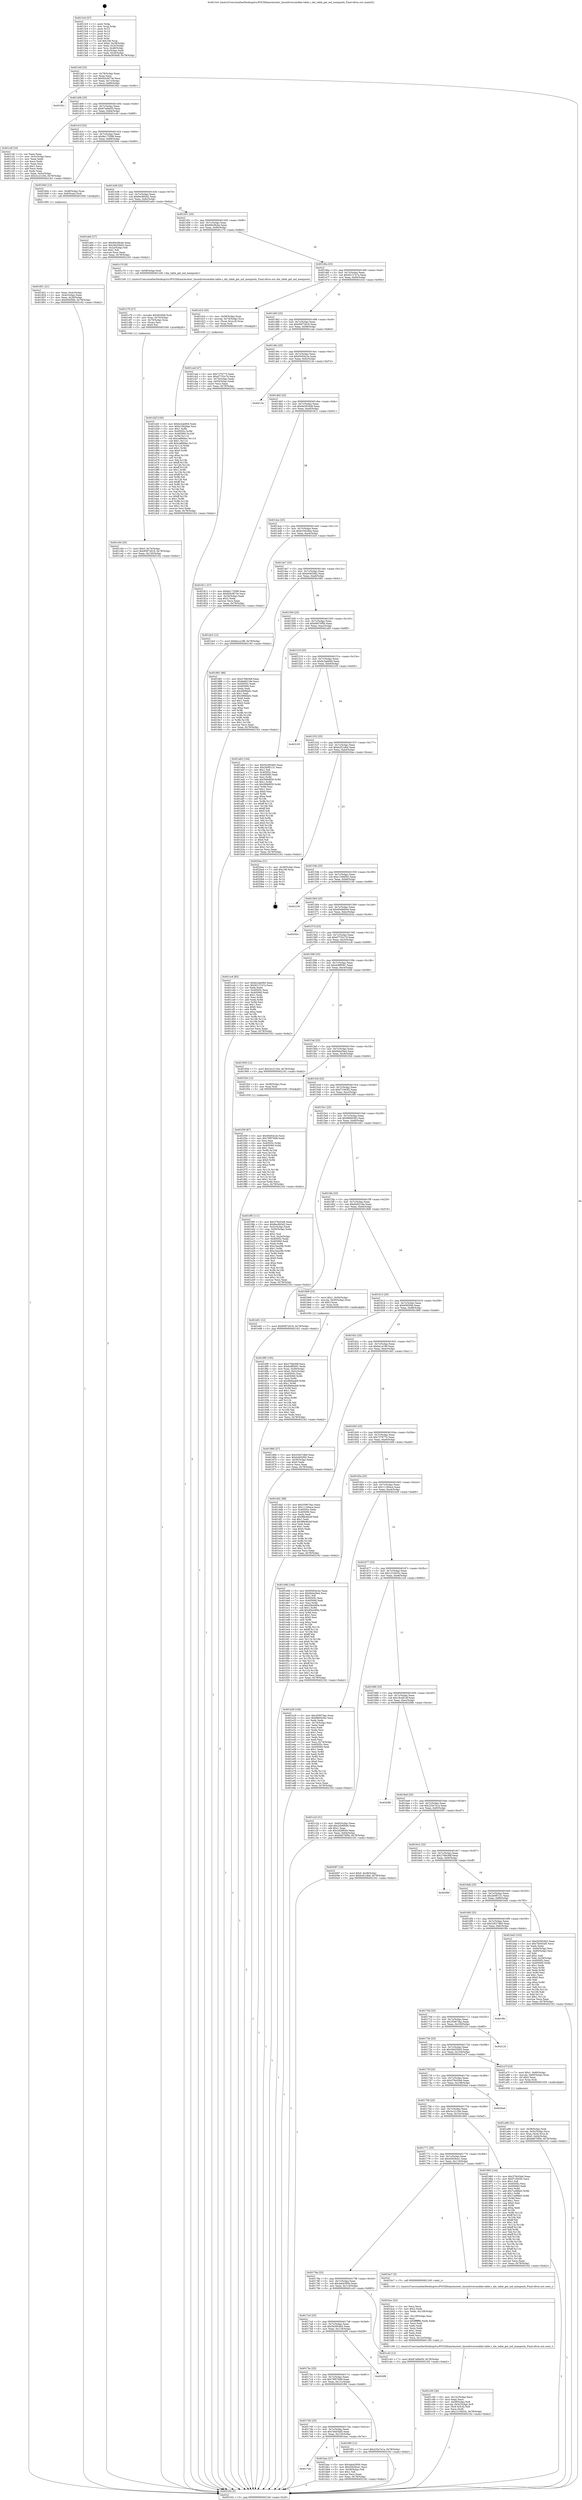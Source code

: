 digraph "0x4013c0" {
  label = "0x4013c0 (/mnt/c/Users/mathe/Desktop/tcc/POCII/binaries/extr_linuxdriversmddm-table.c_dm_table_get_md_mempools_Final-ollvm.out::main(0))"
  labelloc = "t"
  node[shape=record]

  Entry [label="",width=0.3,height=0.3,shape=circle,fillcolor=black,style=filled]
  "0x4013ef" [label="{
     0x4013ef [23]\l
     | [instrs]\l
     &nbsp;&nbsp;0x4013ef \<+3\>: mov -0x78(%rbp),%eax\l
     &nbsp;&nbsp;0x4013f2 \<+2\>: mov %eax,%ecx\l
     &nbsp;&nbsp;0x4013f4 \<+6\>: sub $0x82b3873e,%ecx\l
     &nbsp;&nbsp;0x4013fa \<+3\>: mov %eax,-0x7c(%rbp)\l
     &nbsp;&nbsp;0x4013fd \<+3\>: mov %ecx,-0x80(%rbp)\l
     &nbsp;&nbsp;0x401400 \<+6\>: je 000000000040182c \<main+0x46c\>\l
  }"]
  "0x40182c" [label="{
     0x40182c\l
  }", style=dashed]
  "0x401406" [label="{
     0x401406 [25]\l
     | [instrs]\l
     &nbsp;&nbsp;0x401406 \<+5\>: jmp 000000000040140b \<main+0x4b\>\l
     &nbsp;&nbsp;0x40140b \<+3\>: mov -0x7c(%rbp),%eax\l
     &nbsp;&nbsp;0x40140e \<+5\>: sub $0x87a06e50,%eax\l
     &nbsp;&nbsp;0x401413 \<+6\>: mov %eax,-0x84(%rbp)\l
     &nbsp;&nbsp;0x401419 \<+6\>: je 0000000000401c4f \<main+0x88f\>\l
  }"]
  Exit [label="",width=0.3,height=0.3,shape=circle,fillcolor=black,style=filled,peripheries=2]
  "0x401c4f" [label="{
     0x401c4f [33]\l
     | [instrs]\l
     &nbsp;&nbsp;0x401c4f \<+2\>: xor %eax,%eax\l
     &nbsp;&nbsp;0x401c51 \<+3\>: mov -0x5c(%rbp),%ecx\l
     &nbsp;&nbsp;0x401c54 \<+2\>: mov %eax,%edx\l
     &nbsp;&nbsp;0x401c56 \<+2\>: sub %ecx,%edx\l
     &nbsp;&nbsp;0x401c58 \<+2\>: mov %eax,%ecx\l
     &nbsp;&nbsp;0x401c5a \<+3\>: sub $0x1,%ecx\l
     &nbsp;&nbsp;0x401c5d \<+2\>: add %ecx,%edx\l
     &nbsp;&nbsp;0x401c5f \<+2\>: sub %edx,%eax\l
     &nbsp;&nbsp;0x401c61 \<+3\>: mov %eax,-0x5c(%rbp)\l
     &nbsp;&nbsp;0x401c64 \<+7\>: movl $0x3cc2120e,-0x78(%rbp)\l
     &nbsp;&nbsp;0x401c6b \<+5\>: jmp 0000000000402162 \<main+0xda2\>\l
  }"]
  "0x40141f" [label="{
     0x40141f [25]\l
     | [instrs]\l
     &nbsp;&nbsp;0x40141f \<+5\>: jmp 0000000000401424 \<main+0x64\>\l
     &nbsp;&nbsp;0x401424 \<+3\>: mov -0x7c(%rbp),%eax\l
     &nbsp;&nbsp;0x401427 \<+5\>: sub $0x8a173598,%eax\l
     &nbsp;&nbsp;0x40142c \<+6\>: mov %eax,-0x88(%rbp)\l
     &nbsp;&nbsp;0x401432 \<+6\>: je 0000000000401844 \<main+0x484\>\l
  }"]
  "0x401f39" [label="{
     0x401f39 [87]\l
     | [instrs]\l
     &nbsp;&nbsp;0x401f39 \<+5\>: mov $0x95d54c2e,%ecx\l
     &nbsp;&nbsp;0x401f3e \<+5\>: mov $0x79f576d9,%edx\l
     &nbsp;&nbsp;0x401f43 \<+2\>: xor %esi,%esi\l
     &nbsp;&nbsp;0x401f45 \<+8\>: mov 0x40505c,%r8d\l
     &nbsp;&nbsp;0x401f4d \<+8\>: mov 0x405060,%r9d\l
     &nbsp;&nbsp;0x401f55 \<+3\>: sub $0x1,%esi\l
     &nbsp;&nbsp;0x401f58 \<+3\>: mov %r8d,%r10d\l
     &nbsp;&nbsp;0x401f5b \<+3\>: add %esi,%r10d\l
     &nbsp;&nbsp;0x401f5e \<+4\>: imul %r10d,%r8d\l
     &nbsp;&nbsp;0x401f62 \<+4\>: and $0x1,%r8d\l
     &nbsp;&nbsp;0x401f66 \<+4\>: cmp $0x0,%r8d\l
     &nbsp;&nbsp;0x401f6a \<+4\>: sete %r11b\l
     &nbsp;&nbsp;0x401f6e \<+4\>: cmp $0xa,%r9d\l
     &nbsp;&nbsp;0x401f72 \<+3\>: setl %bl\l
     &nbsp;&nbsp;0x401f75 \<+3\>: mov %r11b,%r14b\l
     &nbsp;&nbsp;0x401f78 \<+3\>: and %bl,%r14b\l
     &nbsp;&nbsp;0x401f7b \<+3\>: xor %bl,%r11b\l
     &nbsp;&nbsp;0x401f7e \<+3\>: or %r11b,%r14b\l
     &nbsp;&nbsp;0x401f81 \<+4\>: test $0x1,%r14b\l
     &nbsp;&nbsp;0x401f85 \<+3\>: cmovne %edx,%ecx\l
     &nbsp;&nbsp;0x401f88 \<+3\>: mov %ecx,-0x78(%rbp)\l
     &nbsp;&nbsp;0x401f8b \<+5\>: jmp 0000000000402162 \<main+0xda2\>\l
  }"]
  "0x401844" [label="{
     0x401844 [13]\l
     | [instrs]\l
     &nbsp;&nbsp;0x401844 \<+4\>: mov -0x48(%rbp),%rax\l
     &nbsp;&nbsp;0x401848 \<+4\>: mov 0x8(%rax),%rdi\l
     &nbsp;&nbsp;0x40184c \<+5\>: call 0000000000401060 \<atoi@plt\>\l
     | [calls]\l
     &nbsp;&nbsp;0x401060 \{1\} (unknown)\l
  }"]
  "0x401438" [label="{
     0x401438 [25]\l
     | [instrs]\l
     &nbsp;&nbsp;0x401438 \<+5\>: jmp 000000000040143d \<main+0x7d\>\l
     &nbsp;&nbsp;0x40143d \<+3\>: mov -0x7c(%rbp),%eax\l
     &nbsp;&nbsp;0x401440 \<+5\>: sub $0x8ec893d2,%eax\l
     &nbsp;&nbsp;0x401445 \<+6\>: mov %eax,-0x8c(%rbp)\l
     &nbsp;&nbsp;0x40144b \<+6\>: je 0000000000401a64 \<main+0x6a4\>\l
  }"]
  "0x401d2f" [label="{
     0x401d2f [150]\l
     | [instrs]\l
     &nbsp;&nbsp;0x401d2f \<+5\>: mov $0xbc2ab094,%edx\l
     &nbsp;&nbsp;0x401d34 \<+5\>: mov $0xb19428ae,%esi\l
     &nbsp;&nbsp;0x401d39 \<+3\>: mov $0x1,%r8b\l
     &nbsp;&nbsp;0x401d3c \<+8\>: mov 0x40505c,%r9d\l
     &nbsp;&nbsp;0x401d44 \<+8\>: mov 0x405060,%r10d\l
     &nbsp;&nbsp;0x401d4c \<+3\>: mov %r9d,%r11d\l
     &nbsp;&nbsp;0x401d4f \<+7\>: sub $0xca8fddec,%r11d\l
     &nbsp;&nbsp;0x401d56 \<+4\>: sub $0x1,%r11d\l
     &nbsp;&nbsp;0x401d5a \<+7\>: add $0xca8fddec,%r11d\l
     &nbsp;&nbsp;0x401d61 \<+4\>: imul %r11d,%r9d\l
     &nbsp;&nbsp;0x401d65 \<+4\>: and $0x1,%r9d\l
     &nbsp;&nbsp;0x401d69 \<+4\>: cmp $0x0,%r9d\l
     &nbsp;&nbsp;0x401d6d \<+3\>: sete %bl\l
     &nbsp;&nbsp;0x401d70 \<+4\>: cmp $0xa,%r10d\l
     &nbsp;&nbsp;0x401d74 \<+4\>: setl %r14b\l
     &nbsp;&nbsp;0x401d78 \<+3\>: mov %bl,%r15b\l
     &nbsp;&nbsp;0x401d7b \<+4\>: xor $0xff,%r15b\l
     &nbsp;&nbsp;0x401d7f \<+3\>: mov %r14b,%r12b\l
     &nbsp;&nbsp;0x401d82 \<+4\>: xor $0xff,%r12b\l
     &nbsp;&nbsp;0x401d86 \<+4\>: xor $0x1,%r8b\l
     &nbsp;&nbsp;0x401d8a \<+3\>: mov %r15b,%r13b\l
     &nbsp;&nbsp;0x401d8d \<+4\>: and $0xff,%r13b\l
     &nbsp;&nbsp;0x401d91 \<+3\>: and %r8b,%bl\l
     &nbsp;&nbsp;0x401d94 \<+3\>: mov %r12b,%al\l
     &nbsp;&nbsp;0x401d97 \<+2\>: and $0xff,%al\l
     &nbsp;&nbsp;0x401d99 \<+3\>: and %r8b,%r14b\l
     &nbsp;&nbsp;0x401d9c \<+3\>: or %bl,%r13b\l
     &nbsp;&nbsp;0x401d9f \<+3\>: or %r14b,%al\l
     &nbsp;&nbsp;0x401da2 \<+3\>: xor %al,%r13b\l
     &nbsp;&nbsp;0x401da5 \<+3\>: or %r12b,%r15b\l
     &nbsp;&nbsp;0x401da8 \<+4\>: xor $0xff,%r15b\l
     &nbsp;&nbsp;0x401dac \<+4\>: or $0x1,%r8b\l
     &nbsp;&nbsp;0x401db0 \<+3\>: and %r8b,%r15b\l
     &nbsp;&nbsp;0x401db3 \<+3\>: or %r15b,%r13b\l
     &nbsp;&nbsp;0x401db6 \<+4\>: test $0x1,%r13b\l
     &nbsp;&nbsp;0x401dba \<+3\>: cmovne %esi,%edx\l
     &nbsp;&nbsp;0x401dbd \<+3\>: mov %edx,-0x78(%rbp)\l
     &nbsp;&nbsp;0x401dc0 \<+5\>: jmp 0000000000402162 \<main+0xda2\>\l
  }"]
  "0x401a64" [label="{
     0x401a64 [27]\l
     | [instrs]\l
     &nbsp;&nbsp;0x401a64 \<+5\>: mov $0x90e38cbe,%eax\l
     &nbsp;&nbsp;0x401a69 \<+5\>: mov $0x36e55b02,%ecx\l
     &nbsp;&nbsp;0x401a6e \<+3\>: mov -0x2a(%rbp),%dl\l
     &nbsp;&nbsp;0x401a71 \<+3\>: test $0x1,%dl\l
     &nbsp;&nbsp;0x401a74 \<+3\>: cmovne %ecx,%eax\l
     &nbsp;&nbsp;0x401a77 \<+3\>: mov %eax,-0x78(%rbp)\l
     &nbsp;&nbsp;0x401a7a \<+5\>: jmp 0000000000402162 \<main+0xda2\>\l
  }"]
  "0x401451" [label="{
     0x401451 [25]\l
     | [instrs]\l
     &nbsp;&nbsp;0x401451 \<+5\>: jmp 0000000000401456 \<main+0x96\>\l
     &nbsp;&nbsp;0x401456 \<+3\>: mov -0x7c(%rbp),%eax\l
     &nbsp;&nbsp;0x401459 \<+5\>: sub $0x90e38cbe,%eax\l
     &nbsp;&nbsp;0x40145e \<+6\>: mov %eax,-0x90(%rbp)\l
     &nbsp;&nbsp;0x401464 \<+6\>: je 0000000000401c70 \<main+0x8b0\>\l
  }"]
  "0x401c94" [label="{
     0x401c94 [25]\l
     | [instrs]\l
     &nbsp;&nbsp;0x401c94 \<+7\>: movl $0x0,-0x74(%rbp)\l
     &nbsp;&nbsp;0x401c9b \<+7\>: movl $0x95872618,-0x78(%rbp)\l
     &nbsp;&nbsp;0x401ca2 \<+6\>: mov %eax,-0x130(%rbp)\l
     &nbsp;&nbsp;0x401ca8 \<+5\>: jmp 0000000000402162 \<main+0xda2\>\l
  }"]
  "0x401c70" [label="{
     0x401c70 [9]\l
     | [instrs]\l
     &nbsp;&nbsp;0x401c70 \<+4\>: mov -0x58(%rbp),%rdi\l
     &nbsp;&nbsp;0x401c74 \<+5\>: call 0000000000401240 \<dm_table_get_md_mempools\>\l
     | [calls]\l
     &nbsp;&nbsp;0x401240 \{1\} (/mnt/c/Users/mathe/Desktop/tcc/POCII/binaries/extr_linuxdriversmddm-table.c_dm_table_get_md_mempools_Final-ollvm.out::dm_table_get_md_mempools)\l
  }"]
  "0x40146a" [label="{
     0x40146a [25]\l
     | [instrs]\l
     &nbsp;&nbsp;0x40146a \<+5\>: jmp 000000000040146f \<main+0xaf\>\l
     &nbsp;&nbsp;0x40146f \<+3\>: mov -0x7c(%rbp),%eax\l
     &nbsp;&nbsp;0x401472 \<+5\>: sub $0x92137a7a,%eax\l
     &nbsp;&nbsp;0x401477 \<+6\>: mov %eax,-0x94(%rbp)\l
     &nbsp;&nbsp;0x40147d \<+6\>: je 0000000000401d1b \<main+0x95b\>\l
  }"]
  "0x401c79" [label="{
     0x401c79 [27]\l
     | [instrs]\l
     &nbsp;&nbsp;0x401c79 \<+10\>: movabs $0x4030b6,%rdi\l
     &nbsp;&nbsp;0x401c83 \<+4\>: mov %rax,-0x70(%rbp)\l
     &nbsp;&nbsp;0x401c87 \<+4\>: mov -0x70(%rbp),%rax\l
     &nbsp;&nbsp;0x401c8b \<+2\>: mov (%rax),%esi\l
     &nbsp;&nbsp;0x401c8d \<+2\>: mov $0x0,%al\l
     &nbsp;&nbsp;0x401c8f \<+5\>: call 0000000000401040 \<printf@plt\>\l
     | [calls]\l
     &nbsp;&nbsp;0x401040 \{1\} (unknown)\l
  }"]
  "0x401d1b" [label="{
     0x401d1b [20]\l
     | [instrs]\l
     &nbsp;&nbsp;0x401d1b \<+4\>: mov -0x58(%rbp),%rax\l
     &nbsp;&nbsp;0x401d1f \<+4\>: movslq -0x74(%rbp),%rcx\l
     &nbsp;&nbsp;0x401d23 \<+4\>: mov (%rax,%rcx,8),%rax\l
     &nbsp;&nbsp;0x401d27 \<+3\>: mov %rax,%rdi\l
     &nbsp;&nbsp;0x401d2a \<+5\>: call 0000000000401030 \<free@plt\>\l
     | [calls]\l
     &nbsp;&nbsp;0x401030 \{1\} (unknown)\l
  }"]
  "0x401483" [label="{
     0x401483 [25]\l
     | [instrs]\l
     &nbsp;&nbsp;0x401483 \<+5\>: jmp 0000000000401488 \<main+0xc8\>\l
     &nbsp;&nbsp;0x401488 \<+3\>: mov -0x7c(%rbp),%eax\l
     &nbsp;&nbsp;0x40148b \<+5\>: sub $0x95872618,%eax\l
     &nbsp;&nbsp;0x401490 \<+6\>: mov %eax,-0x98(%rbp)\l
     &nbsp;&nbsp;0x401496 \<+6\>: je 0000000000401cad \<main+0x8ed\>\l
  }"]
  "0x401c00" [label="{
     0x401c00 [36]\l
     | [instrs]\l
     &nbsp;&nbsp;0x401c00 \<+6\>: mov -0x12c(%rbp),%ecx\l
     &nbsp;&nbsp;0x401c06 \<+3\>: imul %eax,%ecx\l
     &nbsp;&nbsp;0x401c09 \<+4\>: mov -0x58(%rbp),%r8\l
     &nbsp;&nbsp;0x401c0d \<+4\>: movslq -0x5c(%rbp),%r9\l
     &nbsp;&nbsp;0x401c11 \<+4\>: mov (%r8,%r9,8),%r8\l
     &nbsp;&nbsp;0x401c15 \<+3\>: mov %ecx,(%r8)\l
     &nbsp;&nbsp;0x401c18 \<+7\>: movl $0x1210d33c,-0x78(%rbp)\l
     &nbsp;&nbsp;0x401c1f \<+5\>: jmp 0000000000402162 \<main+0xda2\>\l
  }"]
  "0x401cad" [label="{
     0x401cad [27]\l
     | [instrs]\l
     &nbsp;&nbsp;0x401cad \<+5\>: mov $0x7376775,%eax\l
     &nbsp;&nbsp;0x401cb2 \<+5\>: mov $0xd7752c7d,%ecx\l
     &nbsp;&nbsp;0x401cb7 \<+3\>: mov -0x74(%rbp),%edx\l
     &nbsp;&nbsp;0x401cba \<+3\>: cmp -0x50(%rbp),%edx\l
     &nbsp;&nbsp;0x401cbd \<+3\>: cmovl %ecx,%eax\l
     &nbsp;&nbsp;0x401cc0 \<+3\>: mov %eax,-0x78(%rbp)\l
     &nbsp;&nbsp;0x401cc3 \<+5\>: jmp 0000000000402162 \<main+0xda2\>\l
  }"]
  "0x40149c" [label="{
     0x40149c [25]\l
     | [instrs]\l
     &nbsp;&nbsp;0x40149c \<+5\>: jmp 00000000004014a1 \<main+0xe1\>\l
     &nbsp;&nbsp;0x4014a1 \<+3\>: mov -0x7c(%rbp),%eax\l
     &nbsp;&nbsp;0x4014a4 \<+5\>: sub $0x95d54c2e,%eax\l
     &nbsp;&nbsp;0x4014a9 \<+6\>: mov %eax,-0x9c(%rbp)\l
     &nbsp;&nbsp;0x4014af \<+6\>: je 000000000040213e \<main+0xd7e\>\l
  }"]
  "0x401bcc" [label="{
     0x401bcc [52]\l
     | [instrs]\l
     &nbsp;&nbsp;0x401bcc \<+2\>: xor %ecx,%ecx\l
     &nbsp;&nbsp;0x401bce \<+5\>: mov $0x2,%edx\l
     &nbsp;&nbsp;0x401bd3 \<+6\>: mov %edx,-0x128(%rbp)\l
     &nbsp;&nbsp;0x401bd9 \<+1\>: cltd\l
     &nbsp;&nbsp;0x401bda \<+6\>: mov -0x128(%rbp),%esi\l
     &nbsp;&nbsp;0x401be0 \<+2\>: idiv %esi\l
     &nbsp;&nbsp;0x401be2 \<+6\>: imul $0xfffffffe,%edx,%edx\l
     &nbsp;&nbsp;0x401be8 \<+2\>: mov %ecx,%edi\l
     &nbsp;&nbsp;0x401bea \<+2\>: sub %edx,%edi\l
     &nbsp;&nbsp;0x401bec \<+2\>: mov %ecx,%edx\l
     &nbsp;&nbsp;0x401bee \<+3\>: sub $0x1,%edx\l
     &nbsp;&nbsp;0x401bf1 \<+2\>: add %edx,%edi\l
     &nbsp;&nbsp;0x401bf3 \<+2\>: sub %edi,%ecx\l
     &nbsp;&nbsp;0x401bf5 \<+6\>: mov %ecx,-0x12c(%rbp)\l
     &nbsp;&nbsp;0x401bfb \<+5\>: call 0000000000401160 \<next_i\>\l
     | [calls]\l
     &nbsp;&nbsp;0x401160 \{1\} (/mnt/c/Users/mathe/Desktop/tcc/POCII/binaries/extr_linuxdriversmddm-table.c_dm_table_get_md_mempools_Final-ollvm.out::next_i)\l
  }"]
  "0x40213e" [label="{
     0x40213e\l
  }", style=dashed]
  "0x4014b5" [label="{
     0x4014b5 [25]\l
     | [instrs]\l
     &nbsp;&nbsp;0x4014b5 \<+5\>: jmp 00000000004014ba \<main+0xfa\>\l
     &nbsp;&nbsp;0x4014ba \<+3\>: mov -0x7c(%rbp),%eax\l
     &nbsp;&nbsp;0x4014bd \<+5\>: sub $0x9a3934d9,%eax\l
     &nbsp;&nbsp;0x4014c2 \<+6\>: mov %eax,-0xa0(%rbp)\l
     &nbsp;&nbsp;0x4014c8 \<+6\>: je 0000000000401811 \<main+0x451\>\l
  }"]
  "0x4017ee" [label="{
     0x4017ee\l
  }", style=dashed]
  "0x401811" [label="{
     0x401811 [27]\l
     | [instrs]\l
     &nbsp;&nbsp;0x401811 \<+5\>: mov $0x8a173598,%eax\l
     &nbsp;&nbsp;0x401816 \<+5\>: mov $0x82b3873e,%ecx\l
     &nbsp;&nbsp;0x40181b \<+3\>: mov -0x34(%rbp),%edx\l
     &nbsp;&nbsp;0x40181e \<+3\>: cmp $0x2,%edx\l
     &nbsp;&nbsp;0x401821 \<+3\>: cmovne %ecx,%eax\l
     &nbsp;&nbsp;0x401824 \<+3\>: mov %eax,-0x78(%rbp)\l
     &nbsp;&nbsp;0x401827 \<+5\>: jmp 0000000000402162 \<main+0xda2\>\l
  }"]
  "0x4014ce" [label="{
     0x4014ce [25]\l
     | [instrs]\l
     &nbsp;&nbsp;0x4014ce \<+5\>: jmp 00000000004014d3 \<main+0x113\>\l
     &nbsp;&nbsp;0x4014d3 \<+3\>: mov -0x7c(%rbp),%eax\l
     &nbsp;&nbsp;0x4014d6 \<+5\>: sub $0xb19428ae,%eax\l
     &nbsp;&nbsp;0x4014db \<+6\>: mov %eax,-0xa4(%rbp)\l
     &nbsp;&nbsp;0x4014e1 \<+6\>: je 0000000000401dc5 \<main+0xa05\>\l
  }"]
  "0x402162" [label="{
     0x402162 [5]\l
     | [instrs]\l
     &nbsp;&nbsp;0x402162 \<+5\>: jmp 00000000004013ef \<main+0x2f\>\l
  }"]
  "0x4013c0" [label="{
     0x4013c0 [47]\l
     | [instrs]\l
     &nbsp;&nbsp;0x4013c0 \<+1\>: push %rbp\l
     &nbsp;&nbsp;0x4013c1 \<+3\>: mov %rsp,%rbp\l
     &nbsp;&nbsp;0x4013c4 \<+2\>: push %r15\l
     &nbsp;&nbsp;0x4013c6 \<+2\>: push %r14\l
     &nbsp;&nbsp;0x4013c8 \<+2\>: push %r13\l
     &nbsp;&nbsp;0x4013ca \<+2\>: push %r12\l
     &nbsp;&nbsp;0x4013cc \<+1\>: push %rbx\l
     &nbsp;&nbsp;0x4013cd \<+7\>: sub $0x108,%rsp\l
     &nbsp;&nbsp;0x4013d4 \<+7\>: movl $0x0,-0x38(%rbp)\l
     &nbsp;&nbsp;0x4013db \<+3\>: mov %edi,-0x3c(%rbp)\l
     &nbsp;&nbsp;0x4013de \<+4\>: mov %rsi,-0x48(%rbp)\l
     &nbsp;&nbsp;0x4013e2 \<+3\>: mov -0x3c(%rbp),%edi\l
     &nbsp;&nbsp;0x4013e5 \<+3\>: mov %edi,-0x34(%rbp)\l
     &nbsp;&nbsp;0x4013e8 \<+7\>: movl $0x9a3934d9,-0x78(%rbp)\l
  }"]
  "0x401851" [label="{
     0x401851 [21]\l
     | [instrs]\l
     &nbsp;&nbsp;0x401851 \<+3\>: mov %eax,-0x4c(%rbp)\l
     &nbsp;&nbsp;0x401854 \<+3\>: mov -0x4c(%rbp),%eax\l
     &nbsp;&nbsp;0x401857 \<+3\>: mov %eax,-0x30(%rbp)\l
     &nbsp;&nbsp;0x40185a \<+7\>: movl $0x6565f4b,-0x78(%rbp)\l
     &nbsp;&nbsp;0x401861 \<+5\>: jmp 0000000000402162 \<main+0xda2\>\l
  }"]
  "0x401bac" [label="{
     0x401bac [27]\l
     | [instrs]\l
     &nbsp;&nbsp;0x401bac \<+5\>: mov $0x4ab4395b,%eax\l
     &nbsp;&nbsp;0x401bb1 \<+5\>: mov $0x45929ce1,%ecx\l
     &nbsp;&nbsp;0x401bb6 \<+3\>: mov -0x29(%rbp),%dl\l
     &nbsp;&nbsp;0x401bb9 \<+3\>: test $0x1,%dl\l
     &nbsp;&nbsp;0x401bbc \<+3\>: cmovne %ecx,%eax\l
     &nbsp;&nbsp;0x401bbf \<+3\>: mov %eax,-0x78(%rbp)\l
     &nbsp;&nbsp;0x401bc2 \<+5\>: jmp 0000000000402162 \<main+0xda2\>\l
  }"]
  "0x401dc5" [label="{
     0x401dc5 [12]\l
     | [instrs]\l
     &nbsp;&nbsp;0x401dc5 \<+7\>: movl $0x6a1a198,-0x78(%rbp)\l
     &nbsp;&nbsp;0x401dcc \<+5\>: jmp 0000000000402162 \<main+0xda2\>\l
  }"]
  "0x4014e7" [label="{
     0x4014e7 [25]\l
     | [instrs]\l
     &nbsp;&nbsp;0x4014e7 \<+5\>: jmp 00000000004014ec \<main+0x12c\>\l
     &nbsp;&nbsp;0x4014ec \<+3\>: mov -0x7c(%rbp),%eax\l
     &nbsp;&nbsp;0x4014ef \<+5\>: sub $0xb4402fd2,%eax\l
     &nbsp;&nbsp;0x4014f4 \<+6\>: mov %eax,-0xa8(%rbp)\l
     &nbsp;&nbsp;0x4014fa \<+6\>: je 0000000000401881 \<main+0x4c1\>\l
  }"]
  "0x4017d5" [label="{
     0x4017d5 [25]\l
     | [instrs]\l
     &nbsp;&nbsp;0x4017d5 \<+5\>: jmp 00000000004017da \<main+0x41a\>\l
     &nbsp;&nbsp;0x4017da \<+3\>: mov -0x7c(%rbp),%eax\l
     &nbsp;&nbsp;0x4017dd \<+5\>: sub $0x7bb03af3,%eax\l
     &nbsp;&nbsp;0x4017e2 \<+6\>: mov %eax,-0x120(%rbp)\l
     &nbsp;&nbsp;0x4017e8 \<+6\>: je 0000000000401bac \<main+0x7ec\>\l
  }"]
  "0x401881" [label="{
     0x401881 [88]\l
     | [instrs]\l
     &nbsp;&nbsp;0x401881 \<+5\>: mov $0x2768c9df,%eax\l
     &nbsp;&nbsp;0x401886 \<+5\>: mov $0xfed0218e,%ecx\l
     &nbsp;&nbsp;0x40188b \<+7\>: mov 0x40505c,%edx\l
     &nbsp;&nbsp;0x401892 \<+7\>: mov 0x405060,%esi\l
     &nbsp;&nbsp;0x401899 \<+2\>: mov %edx,%edi\l
     &nbsp;&nbsp;0x40189b \<+6\>: sub $0x496fda0c,%edi\l
     &nbsp;&nbsp;0x4018a1 \<+3\>: sub $0x1,%edi\l
     &nbsp;&nbsp;0x4018a4 \<+6\>: add $0x496fda0c,%edi\l
     &nbsp;&nbsp;0x4018aa \<+3\>: imul %edi,%edx\l
     &nbsp;&nbsp;0x4018ad \<+3\>: and $0x1,%edx\l
     &nbsp;&nbsp;0x4018b0 \<+3\>: cmp $0x0,%edx\l
     &nbsp;&nbsp;0x4018b3 \<+4\>: sete %r8b\l
     &nbsp;&nbsp;0x4018b7 \<+3\>: cmp $0xa,%esi\l
     &nbsp;&nbsp;0x4018ba \<+4\>: setl %r9b\l
     &nbsp;&nbsp;0x4018be \<+3\>: mov %r8b,%r10b\l
     &nbsp;&nbsp;0x4018c1 \<+3\>: and %r9b,%r10b\l
     &nbsp;&nbsp;0x4018c4 \<+3\>: xor %r9b,%r8b\l
     &nbsp;&nbsp;0x4018c7 \<+3\>: or %r8b,%r10b\l
     &nbsp;&nbsp;0x4018ca \<+4\>: test $0x1,%r10b\l
     &nbsp;&nbsp;0x4018ce \<+3\>: cmovne %ecx,%eax\l
     &nbsp;&nbsp;0x4018d1 \<+3\>: mov %eax,-0x78(%rbp)\l
     &nbsp;&nbsp;0x4018d4 \<+5\>: jmp 0000000000402162 \<main+0xda2\>\l
  }"]
  "0x401500" [label="{
     0x401500 [25]\l
     | [instrs]\l
     &nbsp;&nbsp;0x401500 \<+5\>: jmp 0000000000401505 \<main+0x145\>\l
     &nbsp;&nbsp;0x401505 \<+3\>: mov -0x7c(%rbp),%eax\l
     &nbsp;&nbsp;0x401508 \<+5\>: sub $0xb6670f5b,%eax\l
     &nbsp;&nbsp;0x40150d \<+6\>: mov %eax,-0xac(%rbp)\l
     &nbsp;&nbsp;0x401513 \<+6\>: je 0000000000401ab5 \<main+0x6f5\>\l
  }"]
  "0x401f90" [label="{
     0x401f90 [12]\l
     | [instrs]\l
     &nbsp;&nbsp;0x401f90 \<+7\>: movl $0x225e7e1a,-0x78(%rbp)\l
     &nbsp;&nbsp;0x401f97 \<+5\>: jmp 0000000000402162 \<main+0xda2\>\l
  }"]
  "0x401ab5" [label="{
     0x401ab5 [144]\l
     | [instrs]\l
     &nbsp;&nbsp;0x401ab5 \<+5\>: mov $0x5b3654b5,%eax\l
     &nbsp;&nbsp;0x401aba \<+5\>: mov $0x2b0f5131,%ecx\l
     &nbsp;&nbsp;0x401abf \<+2\>: mov $0x1,%dl\l
     &nbsp;&nbsp;0x401ac1 \<+7\>: mov 0x40505c,%esi\l
     &nbsp;&nbsp;0x401ac8 \<+7\>: mov 0x405060,%edi\l
     &nbsp;&nbsp;0x401acf \<+3\>: mov %esi,%r8d\l
     &nbsp;&nbsp;0x401ad2 \<+7\>: add $0x56fe8f30,%r8d\l
     &nbsp;&nbsp;0x401ad9 \<+4\>: sub $0x1,%r8d\l
     &nbsp;&nbsp;0x401add \<+7\>: sub $0x56fe8f30,%r8d\l
     &nbsp;&nbsp;0x401ae4 \<+4\>: imul %r8d,%esi\l
     &nbsp;&nbsp;0x401ae8 \<+3\>: and $0x1,%esi\l
     &nbsp;&nbsp;0x401aeb \<+3\>: cmp $0x0,%esi\l
     &nbsp;&nbsp;0x401aee \<+4\>: sete %r9b\l
     &nbsp;&nbsp;0x401af2 \<+3\>: cmp $0xa,%edi\l
     &nbsp;&nbsp;0x401af5 \<+4\>: setl %r10b\l
     &nbsp;&nbsp;0x401af9 \<+3\>: mov %r9b,%r11b\l
     &nbsp;&nbsp;0x401afc \<+4\>: xor $0xff,%r11b\l
     &nbsp;&nbsp;0x401b00 \<+3\>: mov %r10b,%bl\l
     &nbsp;&nbsp;0x401b03 \<+3\>: xor $0xff,%bl\l
     &nbsp;&nbsp;0x401b06 \<+3\>: xor $0x0,%dl\l
     &nbsp;&nbsp;0x401b09 \<+3\>: mov %r11b,%r14b\l
     &nbsp;&nbsp;0x401b0c \<+4\>: and $0x0,%r14b\l
     &nbsp;&nbsp;0x401b10 \<+3\>: and %dl,%r9b\l
     &nbsp;&nbsp;0x401b13 \<+3\>: mov %bl,%r15b\l
     &nbsp;&nbsp;0x401b16 \<+4\>: and $0x0,%r15b\l
     &nbsp;&nbsp;0x401b1a \<+3\>: and %dl,%r10b\l
     &nbsp;&nbsp;0x401b1d \<+3\>: or %r9b,%r14b\l
     &nbsp;&nbsp;0x401b20 \<+3\>: or %r10b,%r15b\l
     &nbsp;&nbsp;0x401b23 \<+3\>: xor %r15b,%r14b\l
     &nbsp;&nbsp;0x401b26 \<+3\>: or %bl,%r11b\l
     &nbsp;&nbsp;0x401b29 \<+4\>: xor $0xff,%r11b\l
     &nbsp;&nbsp;0x401b2d \<+3\>: or $0x0,%dl\l
     &nbsp;&nbsp;0x401b30 \<+3\>: and %dl,%r11b\l
     &nbsp;&nbsp;0x401b33 \<+3\>: or %r11b,%r14b\l
     &nbsp;&nbsp;0x401b36 \<+4\>: test $0x1,%r14b\l
     &nbsp;&nbsp;0x401b3a \<+3\>: cmovne %ecx,%eax\l
     &nbsp;&nbsp;0x401b3d \<+3\>: mov %eax,-0x78(%rbp)\l
     &nbsp;&nbsp;0x401b40 \<+5\>: jmp 0000000000402162 \<main+0xda2\>\l
  }"]
  "0x401519" [label="{
     0x401519 [25]\l
     | [instrs]\l
     &nbsp;&nbsp;0x401519 \<+5\>: jmp 000000000040151e \<main+0x15e\>\l
     &nbsp;&nbsp;0x40151e \<+3\>: mov -0x7c(%rbp),%eax\l
     &nbsp;&nbsp;0x401521 \<+5\>: sub $0xbc2ab094,%eax\l
     &nbsp;&nbsp;0x401526 \<+6\>: mov %eax,-0xb0(%rbp)\l
     &nbsp;&nbsp;0x40152c \<+6\>: je 0000000000402105 \<main+0xd45\>\l
  }"]
  "0x4017bc" [label="{
     0x4017bc [25]\l
     | [instrs]\l
     &nbsp;&nbsp;0x4017bc \<+5\>: jmp 00000000004017c1 \<main+0x401\>\l
     &nbsp;&nbsp;0x4017c1 \<+3\>: mov -0x7c(%rbp),%eax\l
     &nbsp;&nbsp;0x4017c4 \<+5\>: sub $0x79f576d9,%eax\l
     &nbsp;&nbsp;0x4017c9 \<+6\>: mov %eax,-0x11c(%rbp)\l
     &nbsp;&nbsp;0x4017cf \<+6\>: je 0000000000401f90 \<main+0xbd0\>\l
  }"]
  "0x402105" [label="{
     0x402105\l
  }", style=dashed]
  "0x401532" [label="{
     0x401532 [25]\l
     | [instrs]\l
     &nbsp;&nbsp;0x401532 \<+5\>: jmp 0000000000401537 \<main+0x177\>\l
     &nbsp;&nbsp;0x401537 \<+3\>: mov -0x7c(%rbp),%eax\l
     &nbsp;&nbsp;0x40153a \<+5\>: sub $0xbcf21dbd,%eax\l
     &nbsp;&nbsp;0x40153f \<+6\>: mov %eax,-0xb4(%rbp)\l
     &nbsp;&nbsp;0x401545 \<+6\>: je 00000000004020aa \<main+0xcea\>\l
  }"]
  "0x4020f9" [label="{
     0x4020f9\l
  }", style=dashed]
  "0x4020aa" [label="{
     0x4020aa [21]\l
     | [instrs]\l
     &nbsp;&nbsp;0x4020aa \<+3\>: mov -0x38(%rbp),%eax\l
     &nbsp;&nbsp;0x4020ad \<+7\>: add $0x108,%rsp\l
     &nbsp;&nbsp;0x4020b4 \<+1\>: pop %rbx\l
     &nbsp;&nbsp;0x4020b5 \<+2\>: pop %r12\l
     &nbsp;&nbsp;0x4020b7 \<+2\>: pop %r13\l
     &nbsp;&nbsp;0x4020b9 \<+2\>: pop %r14\l
     &nbsp;&nbsp;0x4020bb \<+2\>: pop %r15\l
     &nbsp;&nbsp;0x4020bd \<+1\>: pop %rbp\l
     &nbsp;&nbsp;0x4020be \<+1\>: ret\l
  }"]
  "0x40154b" [label="{
     0x40154b [25]\l
     | [instrs]\l
     &nbsp;&nbsp;0x40154b \<+5\>: jmp 0000000000401550 \<main+0x190\>\l
     &nbsp;&nbsp;0x401550 \<+3\>: mov -0x7c(%rbp),%eax\l
     &nbsp;&nbsp;0x401553 \<+5\>: sub $0xc159d502,%eax\l
     &nbsp;&nbsp;0x401558 \<+6\>: mov %eax,-0xb8(%rbp)\l
     &nbsp;&nbsp;0x40155e \<+6\>: je 0000000000402156 \<main+0xd96\>\l
  }"]
  "0x4017a3" [label="{
     0x4017a3 [25]\l
     | [instrs]\l
     &nbsp;&nbsp;0x4017a3 \<+5\>: jmp 00000000004017a8 \<main+0x3e8\>\l
     &nbsp;&nbsp;0x4017a8 \<+3\>: mov -0x7c(%rbp),%eax\l
     &nbsp;&nbsp;0x4017ab \<+5\>: sub $0x5b3654b5,%eax\l
     &nbsp;&nbsp;0x4017b0 \<+6\>: mov %eax,-0x118(%rbp)\l
     &nbsp;&nbsp;0x4017b6 \<+6\>: je 00000000004020f9 \<main+0xd39\>\l
  }"]
  "0x402156" [label="{
     0x402156\l
  }", style=dashed]
  "0x401564" [label="{
     0x401564 [25]\l
     | [instrs]\l
     &nbsp;&nbsp;0x401564 \<+5\>: jmp 0000000000401569 \<main+0x1a9\>\l
     &nbsp;&nbsp;0x401569 \<+3\>: mov -0x7c(%rbp),%eax\l
     &nbsp;&nbsp;0x40156c \<+5\>: sub $0xd5e9d044,%eax\l
     &nbsp;&nbsp;0x401571 \<+6\>: mov %eax,-0xbc(%rbp)\l
     &nbsp;&nbsp;0x401577 \<+6\>: je 000000000040202e \<main+0xc6e\>\l
  }"]
  "0x401c43" [label="{
     0x401c43 [12]\l
     | [instrs]\l
     &nbsp;&nbsp;0x401c43 \<+7\>: movl $0x87a06e50,-0x78(%rbp)\l
     &nbsp;&nbsp;0x401c4a \<+5\>: jmp 0000000000402162 \<main+0xda2\>\l
  }"]
  "0x40202e" [label="{
     0x40202e\l
  }", style=dashed]
  "0x40157d" [label="{
     0x40157d [25]\l
     | [instrs]\l
     &nbsp;&nbsp;0x40157d \<+5\>: jmp 0000000000401582 \<main+0x1c2\>\l
     &nbsp;&nbsp;0x401582 \<+3\>: mov -0x7c(%rbp),%eax\l
     &nbsp;&nbsp;0x401585 \<+5\>: sub $0xd7752c7d,%eax\l
     &nbsp;&nbsp;0x40158a \<+6\>: mov %eax,-0xc0(%rbp)\l
     &nbsp;&nbsp;0x401590 \<+6\>: je 0000000000401cc8 \<main+0x908\>\l
  }"]
  "0x40178a" [label="{
     0x40178a [25]\l
     | [instrs]\l
     &nbsp;&nbsp;0x40178a \<+5\>: jmp 000000000040178f \<main+0x3cf\>\l
     &nbsp;&nbsp;0x40178f \<+3\>: mov -0x7c(%rbp),%eax\l
     &nbsp;&nbsp;0x401792 \<+5\>: sub $0x4ab4395b,%eax\l
     &nbsp;&nbsp;0x401797 \<+6\>: mov %eax,-0x114(%rbp)\l
     &nbsp;&nbsp;0x40179d \<+6\>: je 0000000000401c43 \<main+0x883\>\l
  }"]
  "0x401cc8" [label="{
     0x401cc8 [83]\l
     | [instrs]\l
     &nbsp;&nbsp;0x401cc8 \<+5\>: mov $0xbc2ab094,%eax\l
     &nbsp;&nbsp;0x401ccd \<+5\>: mov $0x92137a7a,%ecx\l
     &nbsp;&nbsp;0x401cd2 \<+2\>: xor %edx,%edx\l
     &nbsp;&nbsp;0x401cd4 \<+7\>: mov 0x40505c,%esi\l
     &nbsp;&nbsp;0x401cdb \<+7\>: mov 0x405060,%edi\l
     &nbsp;&nbsp;0x401ce2 \<+3\>: sub $0x1,%edx\l
     &nbsp;&nbsp;0x401ce5 \<+3\>: mov %esi,%r8d\l
     &nbsp;&nbsp;0x401ce8 \<+3\>: add %edx,%r8d\l
     &nbsp;&nbsp;0x401ceb \<+4\>: imul %r8d,%esi\l
     &nbsp;&nbsp;0x401cef \<+3\>: and $0x1,%esi\l
     &nbsp;&nbsp;0x401cf2 \<+3\>: cmp $0x0,%esi\l
     &nbsp;&nbsp;0x401cf5 \<+4\>: sete %r9b\l
     &nbsp;&nbsp;0x401cf9 \<+3\>: cmp $0xa,%edi\l
     &nbsp;&nbsp;0x401cfc \<+4\>: setl %r10b\l
     &nbsp;&nbsp;0x401d00 \<+3\>: mov %r9b,%r11b\l
     &nbsp;&nbsp;0x401d03 \<+3\>: and %r10b,%r11b\l
     &nbsp;&nbsp;0x401d06 \<+3\>: xor %r10b,%r9b\l
     &nbsp;&nbsp;0x401d09 \<+3\>: or %r9b,%r11b\l
     &nbsp;&nbsp;0x401d0c \<+4\>: test $0x1,%r11b\l
     &nbsp;&nbsp;0x401d10 \<+3\>: cmovne %ecx,%eax\l
     &nbsp;&nbsp;0x401d13 \<+3\>: mov %eax,-0x78(%rbp)\l
     &nbsp;&nbsp;0x401d16 \<+5\>: jmp 0000000000402162 \<main+0xda2\>\l
  }"]
  "0x401596" [label="{
     0x401596 [25]\l
     | [instrs]\l
     &nbsp;&nbsp;0x401596 \<+5\>: jmp 000000000040159b \<main+0x1db\>\l
     &nbsp;&nbsp;0x40159b \<+3\>: mov -0x7c(%rbp),%eax\l
     &nbsp;&nbsp;0x40159e \<+5\>: sub $0xdc8f0091,%eax\l
     &nbsp;&nbsp;0x4015a3 \<+6\>: mov %eax,-0xc4(%rbp)\l
     &nbsp;&nbsp;0x4015a9 \<+6\>: je 0000000000401959 \<main+0x599\>\l
  }"]
  "0x401bc7" [label="{
     0x401bc7 [5]\l
     | [instrs]\l
     &nbsp;&nbsp;0x401bc7 \<+5\>: call 0000000000401160 \<next_i\>\l
     | [calls]\l
     &nbsp;&nbsp;0x401160 \{1\} (/mnt/c/Users/mathe/Desktop/tcc/POCII/binaries/extr_linuxdriversmddm-table.c_dm_table_get_md_mempools_Final-ollvm.out::next_i)\l
  }"]
  "0x401959" [label="{
     0x401959 [12]\l
     | [instrs]\l
     &nbsp;&nbsp;0x401959 \<+7\>: movl $0x3cc2120e,-0x78(%rbp)\l
     &nbsp;&nbsp;0x401960 \<+5\>: jmp 0000000000402162 \<main+0xda2\>\l
  }"]
  "0x4015af" [label="{
     0x4015af [25]\l
     | [instrs]\l
     &nbsp;&nbsp;0x4015af \<+5\>: jmp 00000000004015b4 \<main+0x1f4\>\l
     &nbsp;&nbsp;0x4015b4 \<+3\>: mov -0x7c(%rbp),%eax\l
     &nbsp;&nbsp;0x4015b7 \<+5\>: sub $0xf4da29e4,%eax\l
     &nbsp;&nbsp;0x4015bc \<+6\>: mov %eax,-0xc8(%rbp)\l
     &nbsp;&nbsp;0x4015c2 \<+6\>: je 0000000000401f2d \<main+0xb6d\>\l
  }"]
  "0x401a96" [label="{
     0x401a96 [31]\l
     | [instrs]\l
     &nbsp;&nbsp;0x401a96 \<+4\>: mov -0x58(%rbp),%rdi\l
     &nbsp;&nbsp;0x401a9a \<+4\>: movslq -0x5c(%rbp),%rcx\l
     &nbsp;&nbsp;0x401a9e \<+4\>: mov %rax,(%rdi,%rcx,8)\l
     &nbsp;&nbsp;0x401aa2 \<+7\>: movl $0x0,-0x64(%rbp)\l
     &nbsp;&nbsp;0x401aa9 \<+7\>: movl $0xb6670f5b,-0x78(%rbp)\l
     &nbsp;&nbsp;0x401ab0 \<+5\>: jmp 0000000000402162 \<main+0xda2\>\l
  }"]
  "0x401f2d" [label="{
     0x401f2d [12]\l
     | [instrs]\l
     &nbsp;&nbsp;0x401f2d \<+4\>: mov -0x58(%rbp),%rax\l
     &nbsp;&nbsp;0x401f31 \<+3\>: mov %rax,%rdi\l
     &nbsp;&nbsp;0x401f34 \<+5\>: call 0000000000401030 \<free@plt\>\l
     | [calls]\l
     &nbsp;&nbsp;0x401030 \{1\} (unknown)\l
  }"]
  "0x4015c8" [label="{
     0x4015c8 [25]\l
     | [instrs]\l
     &nbsp;&nbsp;0x4015c8 \<+5\>: jmp 00000000004015cd \<main+0x20d\>\l
     &nbsp;&nbsp;0x4015cd \<+3\>: mov -0x7c(%rbp),%eax\l
     &nbsp;&nbsp;0x4015d0 \<+5\>: sub $0xf71943f2,%eax\l
     &nbsp;&nbsp;0x4015d5 \<+6\>: mov %eax,-0xcc(%rbp)\l
     &nbsp;&nbsp;0x4015db \<+6\>: je 00000000004019f5 \<main+0x635\>\l
  }"]
  "0x401771" [label="{
     0x401771 [25]\l
     | [instrs]\l
     &nbsp;&nbsp;0x401771 \<+5\>: jmp 0000000000401776 \<main+0x3b6\>\l
     &nbsp;&nbsp;0x401776 \<+3\>: mov -0x7c(%rbp),%eax\l
     &nbsp;&nbsp;0x401779 \<+5\>: sub $0x45929ce1,%eax\l
     &nbsp;&nbsp;0x40177e \<+6\>: mov %eax,-0x110(%rbp)\l
     &nbsp;&nbsp;0x401784 \<+6\>: je 0000000000401bc7 \<main+0x807\>\l
  }"]
  "0x4019f5" [label="{
     0x4019f5 [111]\l
     | [instrs]\l
     &nbsp;&nbsp;0x4019f5 \<+5\>: mov $0x378c03e6,%eax\l
     &nbsp;&nbsp;0x4019fa \<+5\>: mov $0x8ec893d2,%ecx\l
     &nbsp;&nbsp;0x4019ff \<+3\>: mov -0x5c(%rbp),%edx\l
     &nbsp;&nbsp;0x401a02 \<+3\>: cmp -0x50(%rbp),%edx\l
     &nbsp;&nbsp;0x401a05 \<+4\>: setl %sil\l
     &nbsp;&nbsp;0x401a09 \<+4\>: and $0x1,%sil\l
     &nbsp;&nbsp;0x401a0d \<+4\>: mov %sil,-0x2a(%rbp)\l
     &nbsp;&nbsp;0x401a11 \<+7\>: mov 0x40505c,%edx\l
     &nbsp;&nbsp;0x401a18 \<+7\>: mov 0x405060,%edi\l
     &nbsp;&nbsp;0x401a1f \<+3\>: mov %edx,%r8d\l
     &nbsp;&nbsp;0x401a22 \<+7\>: add $0xc3ea29b,%r8d\l
     &nbsp;&nbsp;0x401a29 \<+4\>: sub $0x1,%r8d\l
     &nbsp;&nbsp;0x401a2d \<+7\>: sub $0xc3ea29b,%r8d\l
     &nbsp;&nbsp;0x401a34 \<+4\>: imul %r8d,%edx\l
     &nbsp;&nbsp;0x401a38 \<+3\>: and $0x1,%edx\l
     &nbsp;&nbsp;0x401a3b \<+3\>: cmp $0x0,%edx\l
     &nbsp;&nbsp;0x401a3e \<+4\>: sete %sil\l
     &nbsp;&nbsp;0x401a42 \<+3\>: cmp $0xa,%edi\l
     &nbsp;&nbsp;0x401a45 \<+4\>: setl %r9b\l
     &nbsp;&nbsp;0x401a49 \<+3\>: mov %sil,%r10b\l
     &nbsp;&nbsp;0x401a4c \<+3\>: and %r9b,%r10b\l
     &nbsp;&nbsp;0x401a4f \<+3\>: xor %r9b,%sil\l
     &nbsp;&nbsp;0x401a52 \<+3\>: or %sil,%r10b\l
     &nbsp;&nbsp;0x401a55 \<+4\>: test $0x1,%r10b\l
     &nbsp;&nbsp;0x401a59 \<+3\>: cmovne %ecx,%eax\l
     &nbsp;&nbsp;0x401a5c \<+3\>: mov %eax,-0x78(%rbp)\l
     &nbsp;&nbsp;0x401a5f \<+5\>: jmp 0000000000402162 \<main+0xda2\>\l
  }"]
  "0x4015e1" [label="{
     0x4015e1 [25]\l
     | [instrs]\l
     &nbsp;&nbsp;0x4015e1 \<+5\>: jmp 00000000004015e6 \<main+0x226\>\l
     &nbsp;&nbsp;0x4015e6 \<+3\>: mov -0x7c(%rbp),%eax\l
     &nbsp;&nbsp;0x4015e9 \<+5\>: sub $0xf9b94392,%eax\l
     &nbsp;&nbsp;0x4015ee \<+6\>: mov %eax,-0xd0(%rbp)\l
     &nbsp;&nbsp;0x4015f4 \<+6\>: je 0000000000401e91 \<main+0xad1\>\l
  }"]
  "0x401965" [label="{
     0x401965 [144]\l
     | [instrs]\l
     &nbsp;&nbsp;0x401965 \<+5\>: mov $0x378c03e6,%eax\l
     &nbsp;&nbsp;0x40196a \<+5\>: mov $0xf71943f2,%ecx\l
     &nbsp;&nbsp;0x40196f \<+2\>: mov $0x1,%dl\l
     &nbsp;&nbsp;0x401971 \<+7\>: mov 0x40505c,%esi\l
     &nbsp;&nbsp;0x401978 \<+7\>: mov 0x405060,%edi\l
     &nbsp;&nbsp;0x40197f \<+3\>: mov %esi,%r8d\l
     &nbsp;&nbsp;0x401982 \<+7\>: add $0x7ca9fdd3,%r8d\l
     &nbsp;&nbsp;0x401989 \<+4\>: sub $0x1,%r8d\l
     &nbsp;&nbsp;0x40198d \<+7\>: sub $0x7ca9fdd3,%r8d\l
     &nbsp;&nbsp;0x401994 \<+4\>: imul %r8d,%esi\l
     &nbsp;&nbsp;0x401998 \<+3\>: and $0x1,%esi\l
     &nbsp;&nbsp;0x40199b \<+3\>: cmp $0x0,%esi\l
     &nbsp;&nbsp;0x40199e \<+4\>: sete %r9b\l
     &nbsp;&nbsp;0x4019a2 \<+3\>: cmp $0xa,%edi\l
     &nbsp;&nbsp;0x4019a5 \<+4\>: setl %r10b\l
     &nbsp;&nbsp;0x4019a9 \<+3\>: mov %r9b,%r11b\l
     &nbsp;&nbsp;0x4019ac \<+4\>: xor $0xff,%r11b\l
     &nbsp;&nbsp;0x4019b0 \<+3\>: mov %r10b,%bl\l
     &nbsp;&nbsp;0x4019b3 \<+3\>: xor $0xff,%bl\l
     &nbsp;&nbsp;0x4019b6 \<+3\>: xor $0x1,%dl\l
     &nbsp;&nbsp;0x4019b9 \<+3\>: mov %r11b,%r14b\l
     &nbsp;&nbsp;0x4019bc \<+4\>: and $0xff,%r14b\l
     &nbsp;&nbsp;0x4019c0 \<+3\>: and %dl,%r9b\l
     &nbsp;&nbsp;0x4019c3 \<+3\>: mov %bl,%r15b\l
     &nbsp;&nbsp;0x4019c6 \<+4\>: and $0xff,%r15b\l
     &nbsp;&nbsp;0x4019ca \<+3\>: and %dl,%r10b\l
     &nbsp;&nbsp;0x4019cd \<+3\>: or %r9b,%r14b\l
     &nbsp;&nbsp;0x4019d0 \<+3\>: or %r10b,%r15b\l
     &nbsp;&nbsp;0x4019d3 \<+3\>: xor %r15b,%r14b\l
     &nbsp;&nbsp;0x4019d6 \<+3\>: or %bl,%r11b\l
     &nbsp;&nbsp;0x4019d9 \<+4\>: xor $0xff,%r11b\l
     &nbsp;&nbsp;0x4019dd \<+3\>: or $0x1,%dl\l
     &nbsp;&nbsp;0x4019e0 \<+3\>: and %dl,%r11b\l
     &nbsp;&nbsp;0x4019e3 \<+3\>: or %r11b,%r14b\l
     &nbsp;&nbsp;0x4019e6 \<+4\>: test $0x1,%r14b\l
     &nbsp;&nbsp;0x4019ea \<+3\>: cmovne %ecx,%eax\l
     &nbsp;&nbsp;0x4019ed \<+3\>: mov %eax,-0x78(%rbp)\l
     &nbsp;&nbsp;0x4019f0 \<+5\>: jmp 0000000000402162 \<main+0xda2\>\l
  }"]
  "0x401e91" [label="{
     0x401e91 [12]\l
     | [instrs]\l
     &nbsp;&nbsp;0x401e91 \<+7\>: movl $0x95872618,-0x78(%rbp)\l
     &nbsp;&nbsp;0x401e98 \<+5\>: jmp 0000000000402162 \<main+0xda2\>\l
  }"]
  "0x4015fa" [label="{
     0x4015fa [25]\l
     | [instrs]\l
     &nbsp;&nbsp;0x4015fa \<+5\>: jmp 00000000004015ff \<main+0x23f\>\l
     &nbsp;&nbsp;0x4015ff \<+3\>: mov -0x7c(%rbp),%eax\l
     &nbsp;&nbsp;0x401602 \<+5\>: sub $0xfed0218e,%eax\l
     &nbsp;&nbsp;0x401607 \<+6\>: mov %eax,-0xd4(%rbp)\l
     &nbsp;&nbsp;0x40160d \<+6\>: je 00000000004018d9 \<main+0x519\>\l
  }"]
  "0x401758" [label="{
     0x401758 [25]\l
     | [instrs]\l
     &nbsp;&nbsp;0x401758 \<+5\>: jmp 000000000040175d \<main+0x39d\>\l
     &nbsp;&nbsp;0x40175d \<+3\>: mov -0x7c(%rbp),%eax\l
     &nbsp;&nbsp;0x401760 \<+5\>: sub $0x3cc2120e,%eax\l
     &nbsp;&nbsp;0x401765 \<+6\>: mov %eax,-0x10c(%rbp)\l
     &nbsp;&nbsp;0x40176b \<+6\>: je 0000000000401965 \<main+0x5a5\>\l
  }"]
  "0x4018d9" [label="{
     0x4018d9 [23]\l
     | [instrs]\l
     &nbsp;&nbsp;0x4018d9 \<+7\>: movl $0x1,-0x50(%rbp)\l
     &nbsp;&nbsp;0x4018e0 \<+4\>: movslq -0x50(%rbp),%rax\l
     &nbsp;&nbsp;0x4018e4 \<+4\>: shl $0x3,%rax\l
     &nbsp;&nbsp;0x4018e8 \<+3\>: mov %rax,%rdi\l
     &nbsp;&nbsp;0x4018eb \<+5\>: call 0000000000401050 \<malloc@plt\>\l
     | [calls]\l
     &nbsp;&nbsp;0x401050 \{1\} (unknown)\l
  }"]
  "0x401613" [label="{
     0x401613 [25]\l
     | [instrs]\l
     &nbsp;&nbsp;0x401613 \<+5\>: jmp 0000000000401618 \<main+0x258\>\l
     &nbsp;&nbsp;0x401618 \<+3\>: mov -0x7c(%rbp),%eax\l
     &nbsp;&nbsp;0x40161b \<+5\>: sub $0x6565f4b,%eax\l
     &nbsp;&nbsp;0x401620 \<+6\>: mov %eax,-0xd8(%rbp)\l
     &nbsp;&nbsp;0x401626 \<+6\>: je 0000000000401866 \<main+0x4a6\>\l
  }"]
  "0x4020ed" [label="{
     0x4020ed\l
  }", style=dashed]
  "0x401866" [label="{
     0x401866 [27]\l
     | [instrs]\l
     &nbsp;&nbsp;0x401866 \<+5\>: mov $0x32627db9,%eax\l
     &nbsp;&nbsp;0x40186b \<+5\>: mov $0xb4402fd2,%ecx\l
     &nbsp;&nbsp;0x401870 \<+3\>: mov -0x30(%rbp),%edx\l
     &nbsp;&nbsp;0x401873 \<+3\>: cmp $0x0,%edx\l
     &nbsp;&nbsp;0x401876 \<+3\>: cmove %ecx,%eax\l
     &nbsp;&nbsp;0x401879 \<+3\>: mov %eax,-0x78(%rbp)\l
     &nbsp;&nbsp;0x40187c \<+5\>: jmp 0000000000402162 \<main+0xda2\>\l
  }"]
  "0x40162c" [label="{
     0x40162c [25]\l
     | [instrs]\l
     &nbsp;&nbsp;0x40162c \<+5\>: jmp 0000000000401631 \<main+0x271\>\l
     &nbsp;&nbsp;0x401631 \<+3\>: mov -0x7c(%rbp),%eax\l
     &nbsp;&nbsp;0x401634 \<+5\>: sub $0x6a1a198,%eax\l
     &nbsp;&nbsp;0x401639 \<+6\>: mov %eax,-0xdc(%rbp)\l
     &nbsp;&nbsp;0x40163f \<+6\>: je 0000000000401dd1 \<main+0xa11\>\l
  }"]
  "0x4018f0" [label="{
     0x4018f0 [105]\l
     | [instrs]\l
     &nbsp;&nbsp;0x4018f0 \<+5\>: mov $0x2768c9df,%ecx\l
     &nbsp;&nbsp;0x4018f5 \<+5\>: mov $0xdc8f0091,%edx\l
     &nbsp;&nbsp;0x4018fa \<+4\>: mov %rax,-0x58(%rbp)\l
     &nbsp;&nbsp;0x4018fe \<+7\>: movl $0x0,-0x5c(%rbp)\l
     &nbsp;&nbsp;0x401905 \<+7\>: mov 0x40505c,%esi\l
     &nbsp;&nbsp;0x40190c \<+8\>: mov 0x405060,%r8d\l
     &nbsp;&nbsp;0x401914 \<+3\>: mov %esi,%r9d\l
     &nbsp;&nbsp;0x401917 \<+7\>: sub $0x9fe6aab9,%r9d\l
     &nbsp;&nbsp;0x40191e \<+4\>: sub $0x1,%r9d\l
     &nbsp;&nbsp;0x401922 \<+7\>: add $0x9fe6aab9,%r9d\l
     &nbsp;&nbsp;0x401929 \<+4\>: imul %r9d,%esi\l
     &nbsp;&nbsp;0x40192d \<+3\>: and $0x1,%esi\l
     &nbsp;&nbsp;0x401930 \<+3\>: cmp $0x0,%esi\l
     &nbsp;&nbsp;0x401933 \<+4\>: sete %r10b\l
     &nbsp;&nbsp;0x401937 \<+4\>: cmp $0xa,%r8d\l
     &nbsp;&nbsp;0x40193b \<+4\>: setl %r11b\l
     &nbsp;&nbsp;0x40193f \<+3\>: mov %r10b,%bl\l
     &nbsp;&nbsp;0x401942 \<+3\>: and %r11b,%bl\l
     &nbsp;&nbsp;0x401945 \<+3\>: xor %r11b,%r10b\l
     &nbsp;&nbsp;0x401948 \<+3\>: or %r10b,%bl\l
     &nbsp;&nbsp;0x40194b \<+3\>: test $0x1,%bl\l
     &nbsp;&nbsp;0x40194e \<+3\>: cmovne %edx,%ecx\l
     &nbsp;&nbsp;0x401951 \<+3\>: mov %ecx,-0x78(%rbp)\l
     &nbsp;&nbsp;0x401954 \<+5\>: jmp 0000000000402162 \<main+0xda2\>\l
  }"]
  "0x40173f" [label="{
     0x40173f [25]\l
     | [instrs]\l
     &nbsp;&nbsp;0x40173f \<+5\>: jmp 0000000000401744 \<main+0x384\>\l
     &nbsp;&nbsp;0x401744 \<+3\>: mov -0x7c(%rbp),%eax\l
     &nbsp;&nbsp;0x401747 \<+5\>: sub $0x378c03e6,%eax\l
     &nbsp;&nbsp;0x40174c \<+6\>: mov %eax,-0x108(%rbp)\l
     &nbsp;&nbsp;0x401752 \<+6\>: je 00000000004020ed \<main+0xd2d\>\l
  }"]
  "0x401dd1" [label="{
     0x401dd1 [88]\l
     | [instrs]\l
     &nbsp;&nbsp;0x401dd1 \<+5\>: mov $0x35967dac,%eax\l
     &nbsp;&nbsp;0x401dd6 \<+5\>: mov $0x11160ace,%ecx\l
     &nbsp;&nbsp;0x401ddb \<+7\>: mov 0x40505c,%edx\l
     &nbsp;&nbsp;0x401de2 \<+7\>: mov 0x405060,%esi\l
     &nbsp;&nbsp;0x401de9 \<+2\>: mov %edx,%edi\l
     &nbsp;&nbsp;0x401deb \<+6\>: sub $0x98b46cbf,%edi\l
     &nbsp;&nbsp;0x401df1 \<+3\>: sub $0x1,%edi\l
     &nbsp;&nbsp;0x401df4 \<+6\>: add $0x98b46cbf,%edi\l
     &nbsp;&nbsp;0x401dfa \<+3\>: imul %edi,%edx\l
     &nbsp;&nbsp;0x401dfd \<+3\>: and $0x1,%edx\l
     &nbsp;&nbsp;0x401e00 \<+3\>: cmp $0x0,%edx\l
     &nbsp;&nbsp;0x401e03 \<+4\>: sete %r8b\l
     &nbsp;&nbsp;0x401e07 \<+3\>: cmp $0xa,%esi\l
     &nbsp;&nbsp;0x401e0a \<+4\>: setl %r9b\l
     &nbsp;&nbsp;0x401e0e \<+3\>: mov %r8b,%r10b\l
     &nbsp;&nbsp;0x401e11 \<+3\>: and %r9b,%r10b\l
     &nbsp;&nbsp;0x401e14 \<+3\>: xor %r9b,%r8b\l
     &nbsp;&nbsp;0x401e17 \<+3\>: or %r8b,%r10b\l
     &nbsp;&nbsp;0x401e1a \<+4\>: test $0x1,%r10b\l
     &nbsp;&nbsp;0x401e1e \<+3\>: cmovne %ecx,%eax\l
     &nbsp;&nbsp;0x401e21 \<+3\>: mov %eax,-0x78(%rbp)\l
     &nbsp;&nbsp;0x401e24 \<+5\>: jmp 0000000000402162 \<main+0xda2\>\l
  }"]
  "0x401645" [label="{
     0x401645 [25]\l
     | [instrs]\l
     &nbsp;&nbsp;0x401645 \<+5\>: jmp 000000000040164a \<main+0x28a\>\l
     &nbsp;&nbsp;0x40164a \<+3\>: mov -0x7c(%rbp),%eax\l
     &nbsp;&nbsp;0x40164d \<+5\>: sub $0x7376775,%eax\l
     &nbsp;&nbsp;0x401652 \<+6\>: mov %eax,-0xe0(%rbp)\l
     &nbsp;&nbsp;0x401658 \<+6\>: je 0000000000401e9d \<main+0xadd\>\l
  }"]
  "0x401a7f" [label="{
     0x401a7f [23]\l
     | [instrs]\l
     &nbsp;&nbsp;0x401a7f \<+7\>: movl $0x1,-0x60(%rbp)\l
     &nbsp;&nbsp;0x401a86 \<+4\>: movslq -0x60(%rbp),%rax\l
     &nbsp;&nbsp;0x401a8a \<+4\>: shl $0x2,%rax\l
     &nbsp;&nbsp;0x401a8e \<+3\>: mov %rax,%rdi\l
     &nbsp;&nbsp;0x401a91 \<+5\>: call 0000000000401050 \<malloc@plt\>\l
     | [calls]\l
     &nbsp;&nbsp;0x401050 \{1\} (unknown)\l
  }"]
  "0x401e9d" [label="{
     0x401e9d [144]\l
     | [instrs]\l
     &nbsp;&nbsp;0x401e9d \<+5\>: mov $0x95d54c2e,%eax\l
     &nbsp;&nbsp;0x401ea2 \<+5\>: mov $0xf4da29e4,%ecx\l
     &nbsp;&nbsp;0x401ea7 \<+2\>: mov $0x1,%dl\l
     &nbsp;&nbsp;0x401ea9 \<+7\>: mov 0x40505c,%esi\l
     &nbsp;&nbsp;0x401eb0 \<+7\>: mov 0x405060,%edi\l
     &nbsp;&nbsp;0x401eb7 \<+3\>: mov %esi,%r8d\l
     &nbsp;&nbsp;0x401eba \<+7\>: sub $0xd5b44f0e,%r8d\l
     &nbsp;&nbsp;0x401ec1 \<+4\>: sub $0x1,%r8d\l
     &nbsp;&nbsp;0x401ec5 \<+7\>: add $0xd5b44f0e,%r8d\l
     &nbsp;&nbsp;0x401ecc \<+4\>: imul %r8d,%esi\l
     &nbsp;&nbsp;0x401ed0 \<+3\>: and $0x1,%esi\l
     &nbsp;&nbsp;0x401ed3 \<+3\>: cmp $0x0,%esi\l
     &nbsp;&nbsp;0x401ed6 \<+4\>: sete %r9b\l
     &nbsp;&nbsp;0x401eda \<+3\>: cmp $0xa,%edi\l
     &nbsp;&nbsp;0x401edd \<+4\>: setl %r10b\l
     &nbsp;&nbsp;0x401ee1 \<+3\>: mov %r9b,%r11b\l
     &nbsp;&nbsp;0x401ee4 \<+4\>: xor $0xff,%r11b\l
     &nbsp;&nbsp;0x401ee8 \<+3\>: mov %r10b,%bl\l
     &nbsp;&nbsp;0x401eeb \<+3\>: xor $0xff,%bl\l
     &nbsp;&nbsp;0x401eee \<+3\>: xor $0x0,%dl\l
     &nbsp;&nbsp;0x401ef1 \<+3\>: mov %r11b,%r14b\l
     &nbsp;&nbsp;0x401ef4 \<+4\>: and $0x0,%r14b\l
     &nbsp;&nbsp;0x401ef8 \<+3\>: and %dl,%r9b\l
     &nbsp;&nbsp;0x401efb \<+3\>: mov %bl,%r15b\l
     &nbsp;&nbsp;0x401efe \<+4\>: and $0x0,%r15b\l
     &nbsp;&nbsp;0x401f02 \<+3\>: and %dl,%r10b\l
     &nbsp;&nbsp;0x401f05 \<+3\>: or %r9b,%r14b\l
     &nbsp;&nbsp;0x401f08 \<+3\>: or %r10b,%r15b\l
     &nbsp;&nbsp;0x401f0b \<+3\>: xor %r15b,%r14b\l
     &nbsp;&nbsp;0x401f0e \<+3\>: or %bl,%r11b\l
     &nbsp;&nbsp;0x401f11 \<+4\>: xor $0xff,%r11b\l
     &nbsp;&nbsp;0x401f15 \<+3\>: or $0x0,%dl\l
     &nbsp;&nbsp;0x401f18 \<+3\>: and %dl,%r11b\l
     &nbsp;&nbsp;0x401f1b \<+3\>: or %r11b,%r14b\l
     &nbsp;&nbsp;0x401f1e \<+4\>: test $0x1,%r14b\l
     &nbsp;&nbsp;0x401f22 \<+3\>: cmovne %ecx,%eax\l
     &nbsp;&nbsp;0x401f25 \<+3\>: mov %eax,-0x78(%rbp)\l
     &nbsp;&nbsp;0x401f28 \<+5\>: jmp 0000000000402162 \<main+0xda2\>\l
  }"]
  "0x40165e" [label="{
     0x40165e [25]\l
     | [instrs]\l
     &nbsp;&nbsp;0x40165e \<+5\>: jmp 0000000000401663 \<main+0x2a3\>\l
     &nbsp;&nbsp;0x401663 \<+3\>: mov -0x7c(%rbp),%eax\l
     &nbsp;&nbsp;0x401666 \<+5\>: sub $0x11160ace,%eax\l
     &nbsp;&nbsp;0x40166b \<+6\>: mov %eax,-0xe4(%rbp)\l
     &nbsp;&nbsp;0x401671 \<+6\>: je 0000000000401e29 \<main+0xa69\>\l
  }"]
  "0x401726" [label="{
     0x401726 [25]\l
     | [instrs]\l
     &nbsp;&nbsp;0x401726 \<+5\>: jmp 000000000040172b \<main+0x36b\>\l
     &nbsp;&nbsp;0x40172b \<+3\>: mov -0x7c(%rbp),%eax\l
     &nbsp;&nbsp;0x40172e \<+5\>: sub $0x36e55b02,%eax\l
     &nbsp;&nbsp;0x401733 \<+6\>: mov %eax,-0x104(%rbp)\l
     &nbsp;&nbsp;0x401739 \<+6\>: je 0000000000401a7f \<main+0x6bf\>\l
  }"]
  "0x401e29" [label="{
     0x401e29 [104]\l
     | [instrs]\l
     &nbsp;&nbsp;0x401e29 \<+5\>: mov $0x35967dac,%eax\l
     &nbsp;&nbsp;0x401e2e \<+5\>: mov $0xf9b94392,%ecx\l
     &nbsp;&nbsp;0x401e33 \<+2\>: xor %edx,%edx\l
     &nbsp;&nbsp;0x401e35 \<+3\>: mov -0x74(%rbp),%esi\l
     &nbsp;&nbsp;0x401e38 \<+2\>: mov %edx,%edi\l
     &nbsp;&nbsp;0x401e3a \<+2\>: sub %esi,%edi\l
     &nbsp;&nbsp;0x401e3c \<+2\>: mov %edx,%esi\l
     &nbsp;&nbsp;0x401e3e \<+3\>: sub $0x1,%esi\l
     &nbsp;&nbsp;0x401e41 \<+2\>: add %esi,%edi\l
     &nbsp;&nbsp;0x401e43 \<+2\>: mov %edx,%esi\l
     &nbsp;&nbsp;0x401e45 \<+2\>: sub %edi,%esi\l
     &nbsp;&nbsp;0x401e47 \<+3\>: mov %esi,-0x74(%rbp)\l
     &nbsp;&nbsp;0x401e4a \<+7\>: mov 0x40505c,%esi\l
     &nbsp;&nbsp;0x401e51 \<+7\>: mov 0x405060,%edi\l
     &nbsp;&nbsp;0x401e58 \<+3\>: sub $0x1,%edx\l
     &nbsp;&nbsp;0x401e5b \<+3\>: mov %esi,%r8d\l
     &nbsp;&nbsp;0x401e5e \<+3\>: add %edx,%r8d\l
     &nbsp;&nbsp;0x401e61 \<+4\>: imul %r8d,%esi\l
     &nbsp;&nbsp;0x401e65 \<+3\>: and $0x1,%esi\l
     &nbsp;&nbsp;0x401e68 \<+3\>: cmp $0x0,%esi\l
     &nbsp;&nbsp;0x401e6b \<+4\>: sete %r9b\l
     &nbsp;&nbsp;0x401e6f \<+3\>: cmp $0xa,%edi\l
     &nbsp;&nbsp;0x401e72 \<+4\>: setl %r10b\l
     &nbsp;&nbsp;0x401e76 \<+3\>: mov %r9b,%r11b\l
     &nbsp;&nbsp;0x401e79 \<+3\>: and %r10b,%r11b\l
     &nbsp;&nbsp;0x401e7c \<+3\>: xor %r10b,%r9b\l
     &nbsp;&nbsp;0x401e7f \<+3\>: or %r9b,%r11b\l
     &nbsp;&nbsp;0x401e82 \<+4\>: test $0x1,%r11b\l
     &nbsp;&nbsp;0x401e86 \<+3\>: cmovne %ecx,%eax\l
     &nbsp;&nbsp;0x401e89 \<+3\>: mov %eax,-0x78(%rbp)\l
     &nbsp;&nbsp;0x401e8c \<+5\>: jmp 0000000000402162 \<main+0xda2\>\l
  }"]
  "0x401677" [label="{
     0x401677 [25]\l
     | [instrs]\l
     &nbsp;&nbsp;0x401677 \<+5\>: jmp 000000000040167c \<main+0x2bc\>\l
     &nbsp;&nbsp;0x40167c \<+3\>: mov -0x7c(%rbp),%eax\l
     &nbsp;&nbsp;0x40167f \<+5\>: sub $0x1210d33c,%eax\l
     &nbsp;&nbsp;0x401684 \<+6\>: mov %eax,-0xe8(%rbp)\l
     &nbsp;&nbsp;0x40168a \<+6\>: je 0000000000401c24 \<main+0x864\>\l
  }"]
  "0x402125" [label="{
     0x402125\l
  }", style=dashed]
  "0x401c24" [label="{
     0x401c24 [31]\l
     | [instrs]\l
     &nbsp;&nbsp;0x401c24 \<+3\>: mov -0x64(%rbp),%eax\l
     &nbsp;&nbsp;0x401c27 \<+5\>: add $0x2d26f0d4,%eax\l
     &nbsp;&nbsp;0x401c2c \<+3\>: add $0x1,%eax\l
     &nbsp;&nbsp;0x401c2f \<+5\>: sub $0x2d26f0d4,%eax\l
     &nbsp;&nbsp;0x401c34 \<+3\>: mov %eax,-0x64(%rbp)\l
     &nbsp;&nbsp;0x401c37 \<+7\>: movl $0xb6670f5b,-0x78(%rbp)\l
     &nbsp;&nbsp;0x401c3e \<+5\>: jmp 0000000000402162 \<main+0xda2\>\l
  }"]
  "0x401690" [label="{
     0x401690 [25]\l
     | [instrs]\l
     &nbsp;&nbsp;0x401690 \<+5\>: jmp 0000000000401695 \<main+0x2d5\>\l
     &nbsp;&nbsp;0x401695 \<+3\>: mov -0x7c(%rbp),%eax\l
     &nbsp;&nbsp;0x401698 \<+5\>: sub $0x18c4814f,%eax\l
     &nbsp;&nbsp;0x40169d \<+6\>: mov %eax,-0xec(%rbp)\l
     &nbsp;&nbsp;0x4016a3 \<+6\>: je 000000000040208b \<main+0xccb\>\l
  }"]
  "0x40170d" [label="{
     0x40170d [25]\l
     | [instrs]\l
     &nbsp;&nbsp;0x40170d \<+5\>: jmp 0000000000401712 \<main+0x352\>\l
     &nbsp;&nbsp;0x401712 \<+3\>: mov -0x7c(%rbp),%eax\l
     &nbsp;&nbsp;0x401715 \<+5\>: sub $0x35967dac,%eax\l
     &nbsp;&nbsp;0x40171a \<+6\>: mov %eax,-0x100(%rbp)\l
     &nbsp;&nbsp;0x401720 \<+6\>: je 0000000000402125 \<main+0xd65\>\l
  }"]
  "0x40208b" [label="{
     0x40208b\l
  }", style=dashed]
  "0x4016a9" [label="{
     0x4016a9 [25]\l
     | [instrs]\l
     &nbsp;&nbsp;0x4016a9 \<+5\>: jmp 00000000004016ae \<main+0x2ee\>\l
     &nbsp;&nbsp;0x4016ae \<+3\>: mov -0x7c(%rbp),%eax\l
     &nbsp;&nbsp;0x4016b1 \<+5\>: sub $0x225e7e1a,%eax\l
     &nbsp;&nbsp;0x4016b6 \<+6\>: mov %eax,-0xf0(%rbp)\l
     &nbsp;&nbsp;0x4016bc \<+6\>: je 0000000000402097 \<main+0xcd7\>\l
  }"]
  "0x401f9c" [label="{
     0x401f9c\l
  }", style=dashed]
  "0x402097" [label="{
     0x402097 [19]\l
     | [instrs]\l
     &nbsp;&nbsp;0x402097 \<+7\>: movl $0x0,-0x38(%rbp)\l
     &nbsp;&nbsp;0x40209e \<+7\>: movl $0xbcf21dbd,-0x78(%rbp)\l
     &nbsp;&nbsp;0x4020a5 \<+5\>: jmp 0000000000402162 \<main+0xda2\>\l
  }"]
  "0x4016c2" [label="{
     0x4016c2 [25]\l
     | [instrs]\l
     &nbsp;&nbsp;0x4016c2 \<+5\>: jmp 00000000004016c7 \<main+0x307\>\l
     &nbsp;&nbsp;0x4016c7 \<+3\>: mov -0x7c(%rbp),%eax\l
     &nbsp;&nbsp;0x4016ca \<+5\>: sub $0x2768c9df,%eax\l
     &nbsp;&nbsp;0x4016cf \<+6\>: mov %eax,-0xf4(%rbp)\l
     &nbsp;&nbsp;0x4016d5 \<+6\>: je 00000000004020bf \<main+0xcff\>\l
  }"]
  "0x4016f4" [label="{
     0x4016f4 [25]\l
     | [instrs]\l
     &nbsp;&nbsp;0x4016f4 \<+5\>: jmp 00000000004016f9 \<main+0x339\>\l
     &nbsp;&nbsp;0x4016f9 \<+3\>: mov -0x7c(%rbp),%eax\l
     &nbsp;&nbsp;0x4016fc \<+5\>: sub $0x32627db9,%eax\l
     &nbsp;&nbsp;0x401701 \<+6\>: mov %eax,-0xfc(%rbp)\l
     &nbsp;&nbsp;0x401707 \<+6\>: je 0000000000401f9c \<main+0xbdc\>\l
  }"]
  "0x4020bf" [label="{
     0x4020bf\l
  }", style=dashed]
  "0x4016db" [label="{
     0x4016db [25]\l
     | [instrs]\l
     &nbsp;&nbsp;0x4016db \<+5\>: jmp 00000000004016e0 \<main+0x320\>\l
     &nbsp;&nbsp;0x4016e0 \<+3\>: mov -0x7c(%rbp),%eax\l
     &nbsp;&nbsp;0x4016e3 \<+5\>: sub $0x2b0f5131,%eax\l
     &nbsp;&nbsp;0x4016e8 \<+6\>: mov %eax,-0xf8(%rbp)\l
     &nbsp;&nbsp;0x4016ee \<+6\>: je 0000000000401b45 \<main+0x785\>\l
  }"]
  "0x401b45" [label="{
     0x401b45 [103]\l
     | [instrs]\l
     &nbsp;&nbsp;0x401b45 \<+5\>: mov $0x5b3654b5,%eax\l
     &nbsp;&nbsp;0x401b4a \<+5\>: mov $0x7bb03af3,%ecx\l
     &nbsp;&nbsp;0x401b4f \<+2\>: xor %edx,%edx\l
     &nbsp;&nbsp;0x401b51 \<+3\>: mov -0x64(%rbp),%esi\l
     &nbsp;&nbsp;0x401b54 \<+3\>: cmp -0x60(%rbp),%esi\l
     &nbsp;&nbsp;0x401b57 \<+4\>: setl %dil\l
     &nbsp;&nbsp;0x401b5b \<+4\>: and $0x1,%dil\l
     &nbsp;&nbsp;0x401b5f \<+4\>: mov %dil,-0x29(%rbp)\l
     &nbsp;&nbsp;0x401b63 \<+7\>: mov 0x40505c,%esi\l
     &nbsp;&nbsp;0x401b6a \<+8\>: mov 0x405060,%r8d\l
     &nbsp;&nbsp;0x401b72 \<+3\>: sub $0x1,%edx\l
     &nbsp;&nbsp;0x401b75 \<+3\>: mov %esi,%r9d\l
     &nbsp;&nbsp;0x401b78 \<+3\>: add %edx,%r9d\l
     &nbsp;&nbsp;0x401b7b \<+4\>: imul %r9d,%esi\l
     &nbsp;&nbsp;0x401b7f \<+3\>: and $0x1,%esi\l
     &nbsp;&nbsp;0x401b82 \<+3\>: cmp $0x0,%esi\l
     &nbsp;&nbsp;0x401b85 \<+4\>: sete %dil\l
     &nbsp;&nbsp;0x401b89 \<+4\>: cmp $0xa,%r8d\l
     &nbsp;&nbsp;0x401b8d \<+4\>: setl %r10b\l
     &nbsp;&nbsp;0x401b91 \<+3\>: mov %dil,%r11b\l
     &nbsp;&nbsp;0x401b94 \<+3\>: and %r10b,%r11b\l
     &nbsp;&nbsp;0x401b97 \<+3\>: xor %r10b,%dil\l
     &nbsp;&nbsp;0x401b9a \<+3\>: or %dil,%r11b\l
     &nbsp;&nbsp;0x401b9d \<+4\>: test $0x1,%r11b\l
     &nbsp;&nbsp;0x401ba1 \<+3\>: cmovne %ecx,%eax\l
     &nbsp;&nbsp;0x401ba4 \<+3\>: mov %eax,-0x78(%rbp)\l
     &nbsp;&nbsp;0x401ba7 \<+5\>: jmp 0000000000402162 \<main+0xda2\>\l
  }"]
  Entry -> "0x4013c0" [label=" 1"]
  "0x4013ef" -> "0x40182c" [label=" 0"]
  "0x4013ef" -> "0x401406" [label=" 37"]
  "0x4020aa" -> Exit [label=" 1"]
  "0x401406" -> "0x401c4f" [label=" 1"]
  "0x401406" -> "0x40141f" [label=" 36"]
  "0x402097" -> "0x402162" [label=" 1"]
  "0x40141f" -> "0x401844" [label=" 1"]
  "0x40141f" -> "0x401438" [label=" 35"]
  "0x401f90" -> "0x402162" [label=" 1"]
  "0x401438" -> "0x401a64" [label=" 2"]
  "0x401438" -> "0x401451" [label=" 33"]
  "0x401f39" -> "0x402162" [label=" 1"]
  "0x401451" -> "0x401c70" [label=" 1"]
  "0x401451" -> "0x40146a" [label=" 32"]
  "0x401f2d" -> "0x401f39" [label=" 1"]
  "0x40146a" -> "0x401d1b" [label=" 1"]
  "0x40146a" -> "0x401483" [label=" 31"]
  "0x401e9d" -> "0x402162" [label=" 1"]
  "0x401483" -> "0x401cad" [label=" 2"]
  "0x401483" -> "0x40149c" [label=" 29"]
  "0x401e91" -> "0x402162" [label=" 1"]
  "0x40149c" -> "0x40213e" [label=" 0"]
  "0x40149c" -> "0x4014b5" [label=" 29"]
  "0x401e29" -> "0x402162" [label=" 1"]
  "0x4014b5" -> "0x401811" [label=" 1"]
  "0x4014b5" -> "0x4014ce" [label=" 28"]
  "0x401811" -> "0x402162" [label=" 1"]
  "0x4013c0" -> "0x4013ef" [label=" 1"]
  "0x402162" -> "0x4013ef" [label=" 36"]
  "0x401844" -> "0x401851" [label=" 1"]
  "0x401851" -> "0x402162" [label=" 1"]
  "0x401dd1" -> "0x402162" [label=" 1"]
  "0x4014ce" -> "0x401dc5" [label=" 1"]
  "0x4014ce" -> "0x4014e7" [label=" 27"]
  "0x401dc5" -> "0x402162" [label=" 1"]
  "0x4014e7" -> "0x401881" [label=" 1"]
  "0x4014e7" -> "0x401500" [label=" 26"]
  "0x401d1b" -> "0x401d2f" [label=" 1"]
  "0x401500" -> "0x401ab5" [label=" 2"]
  "0x401500" -> "0x401519" [label=" 24"]
  "0x401cc8" -> "0x402162" [label=" 1"]
  "0x401519" -> "0x402105" [label=" 0"]
  "0x401519" -> "0x401532" [label=" 24"]
  "0x401c94" -> "0x402162" [label=" 1"]
  "0x401532" -> "0x4020aa" [label=" 1"]
  "0x401532" -> "0x40154b" [label=" 23"]
  "0x401c79" -> "0x401c94" [label=" 1"]
  "0x40154b" -> "0x402156" [label=" 0"]
  "0x40154b" -> "0x401564" [label=" 23"]
  "0x401c4f" -> "0x402162" [label=" 1"]
  "0x401564" -> "0x40202e" [label=" 0"]
  "0x401564" -> "0x40157d" [label=" 23"]
  "0x401c43" -> "0x402162" [label=" 1"]
  "0x40157d" -> "0x401cc8" [label=" 1"]
  "0x40157d" -> "0x401596" [label=" 22"]
  "0x401c00" -> "0x402162" [label=" 1"]
  "0x401596" -> "0x401959" [label=" 1"]
  "0x401596" -> "0x4015af" [label=" 21"]
  "0x401bcc" -> "0x401c00" [label=" 1"]
  "0x4015af" -> "0x401f2d" [label=" 1"]
  "0x4015af" -> "0x4015c8" [label=" 20"]
  "0x401bac" -> "0x402162" [label=" 2"]
  "0x4015c8" -> "0x4019f5" [label=" 2"]
  "0x4015c8" -> "0x4015e1" [label=" 18"]
  "0x4017d5" -> "0x4017ee" [label=" 0"]
  "0x4015e1" -> "0x401e91" [label=" 1"]
  "0x4015e1" -> "0x4015fa" [label=" 17"]
  "0x4017d5" -> "0x401bac" [label=" 2"]
  "0x4015fa" -> "0x4018d9" [label=" 1"]
  "0x4015fa" -> "0x401613" [label=" 16"]
  "0x4017bc" -> "0x4017d5" [label=" 2"]
  "0x401613" -> "0x401866" [label=" 1"]
  "0x401613" -> "0x40162c" [label=" 15"]
  "0x401866" -> "0x402162" [label=" 1"]
  "0x401881" -> "0x402162" [label=" 1"]
  "0x4018d9" -> "0x4018f0" [label=" 1"]
  "0x4018f0" -> "0x402162" [label=" 1"]
  "0x401959" -> "0x402162" [label=" 1"]
  "0x4017bc" -> "0x401f90" [label=" 1"]
  "0x40162c" -> "0x401dd1" [label=" 1"]
  "0x40162c" -> "0x401645" [label=" 14"]
  "0x4017a3" -> "0x4017bc" [label=" 3"]
  "0x401645" -> "0x401e9d" [label=" 1"]
  "0x401645" -> "0x40165e" [label=" 13"]
  "0x4017a3" -> "0x4020f9" [label=" 0"]
  "0x40165e" -> "0x401e29" [label=" 1"]
  "0x40165e" -> "0x401677" [label=" 12"]
  "0x40178a" -> "0x4017a3" [label=" 3"]
  "0x401677" -> "0x401c24" [label=" 1"]
  "0x401677" -> "0x401690" [label=" 11"]
  "0x40178a" -> "0x401c43" [label=" 1"]
  "0x401690" -> "0x40208b" [label=" 0"]
  "0x401690" -> "0x4016a9" [label=" 11"]
  "0x401771" -> "0x40178a" [label=" 4"]
  "0x4016a9" -> "0x402097" [label=" 1"]
  "0x4016a9" -> "0x4016c2" [label=" 10"]
  "0x401771" -> "0x401bc7" [label=" 1"]
  "0x4016c2" -> "0x4020bf" [label=" 0"]
  "0x4016c2" -> "0x4016db" [label=" 10"]
  "0x401b45" -> "0x402162" [label=" 2"]
  "0x4016db" -> "0x401b45" [label=" 2"]
  "0x4016db" -> "0x4016f4" [label=" 8"]
  "0x401bc7" -> "0x401bcc" [label=" 1"]
  "0x4016f4" -> "0x401f9c" [label=" 0"]
  "0x4016f4" -> "0x40170d" [label=" 8"]
  "0x401c24" -> "0x402162" [label=" 1"]
  "0x40170d" -> "0x402125" [label=" 0"]
  "0x40170d" -> "0x401726" [label=" 8"]
  "0x401c70" -> "0x401c79" [label=" 1"]
  "0x401726" -> "0x401a7f" [label=" 1"]
  "0x401726" -> "0x40173f" [label=" 7"]
  "0x401cad" -> "0x402162" [label=" 2"]
  "0x40173f" -> "0x4020ed" [label=" 0"]
  "0x40173f" -> "0x401758" [label=" 7"]
  "0x401d2f" -> "0x402162" [label=" 1"]
  "0x401758" -> "0x401965" [label=" 2"]
  "0x401758" -> "0x401771" [label=" 5"]
  "0x401965" -> "0x402162" [label=" 2"]
  "0x4019f5" -> "0x402162" [label=" 2"]
  "0x401a64" -> "0x402162" [label=" 2"]
  "0x401a7f" -> "0x401a96" [label=" 1"]
  "0x401a96" -> "0x402162" [label=" 1"]
  "0x401ab5" -> "0x402162" [label=" 2"]
}
